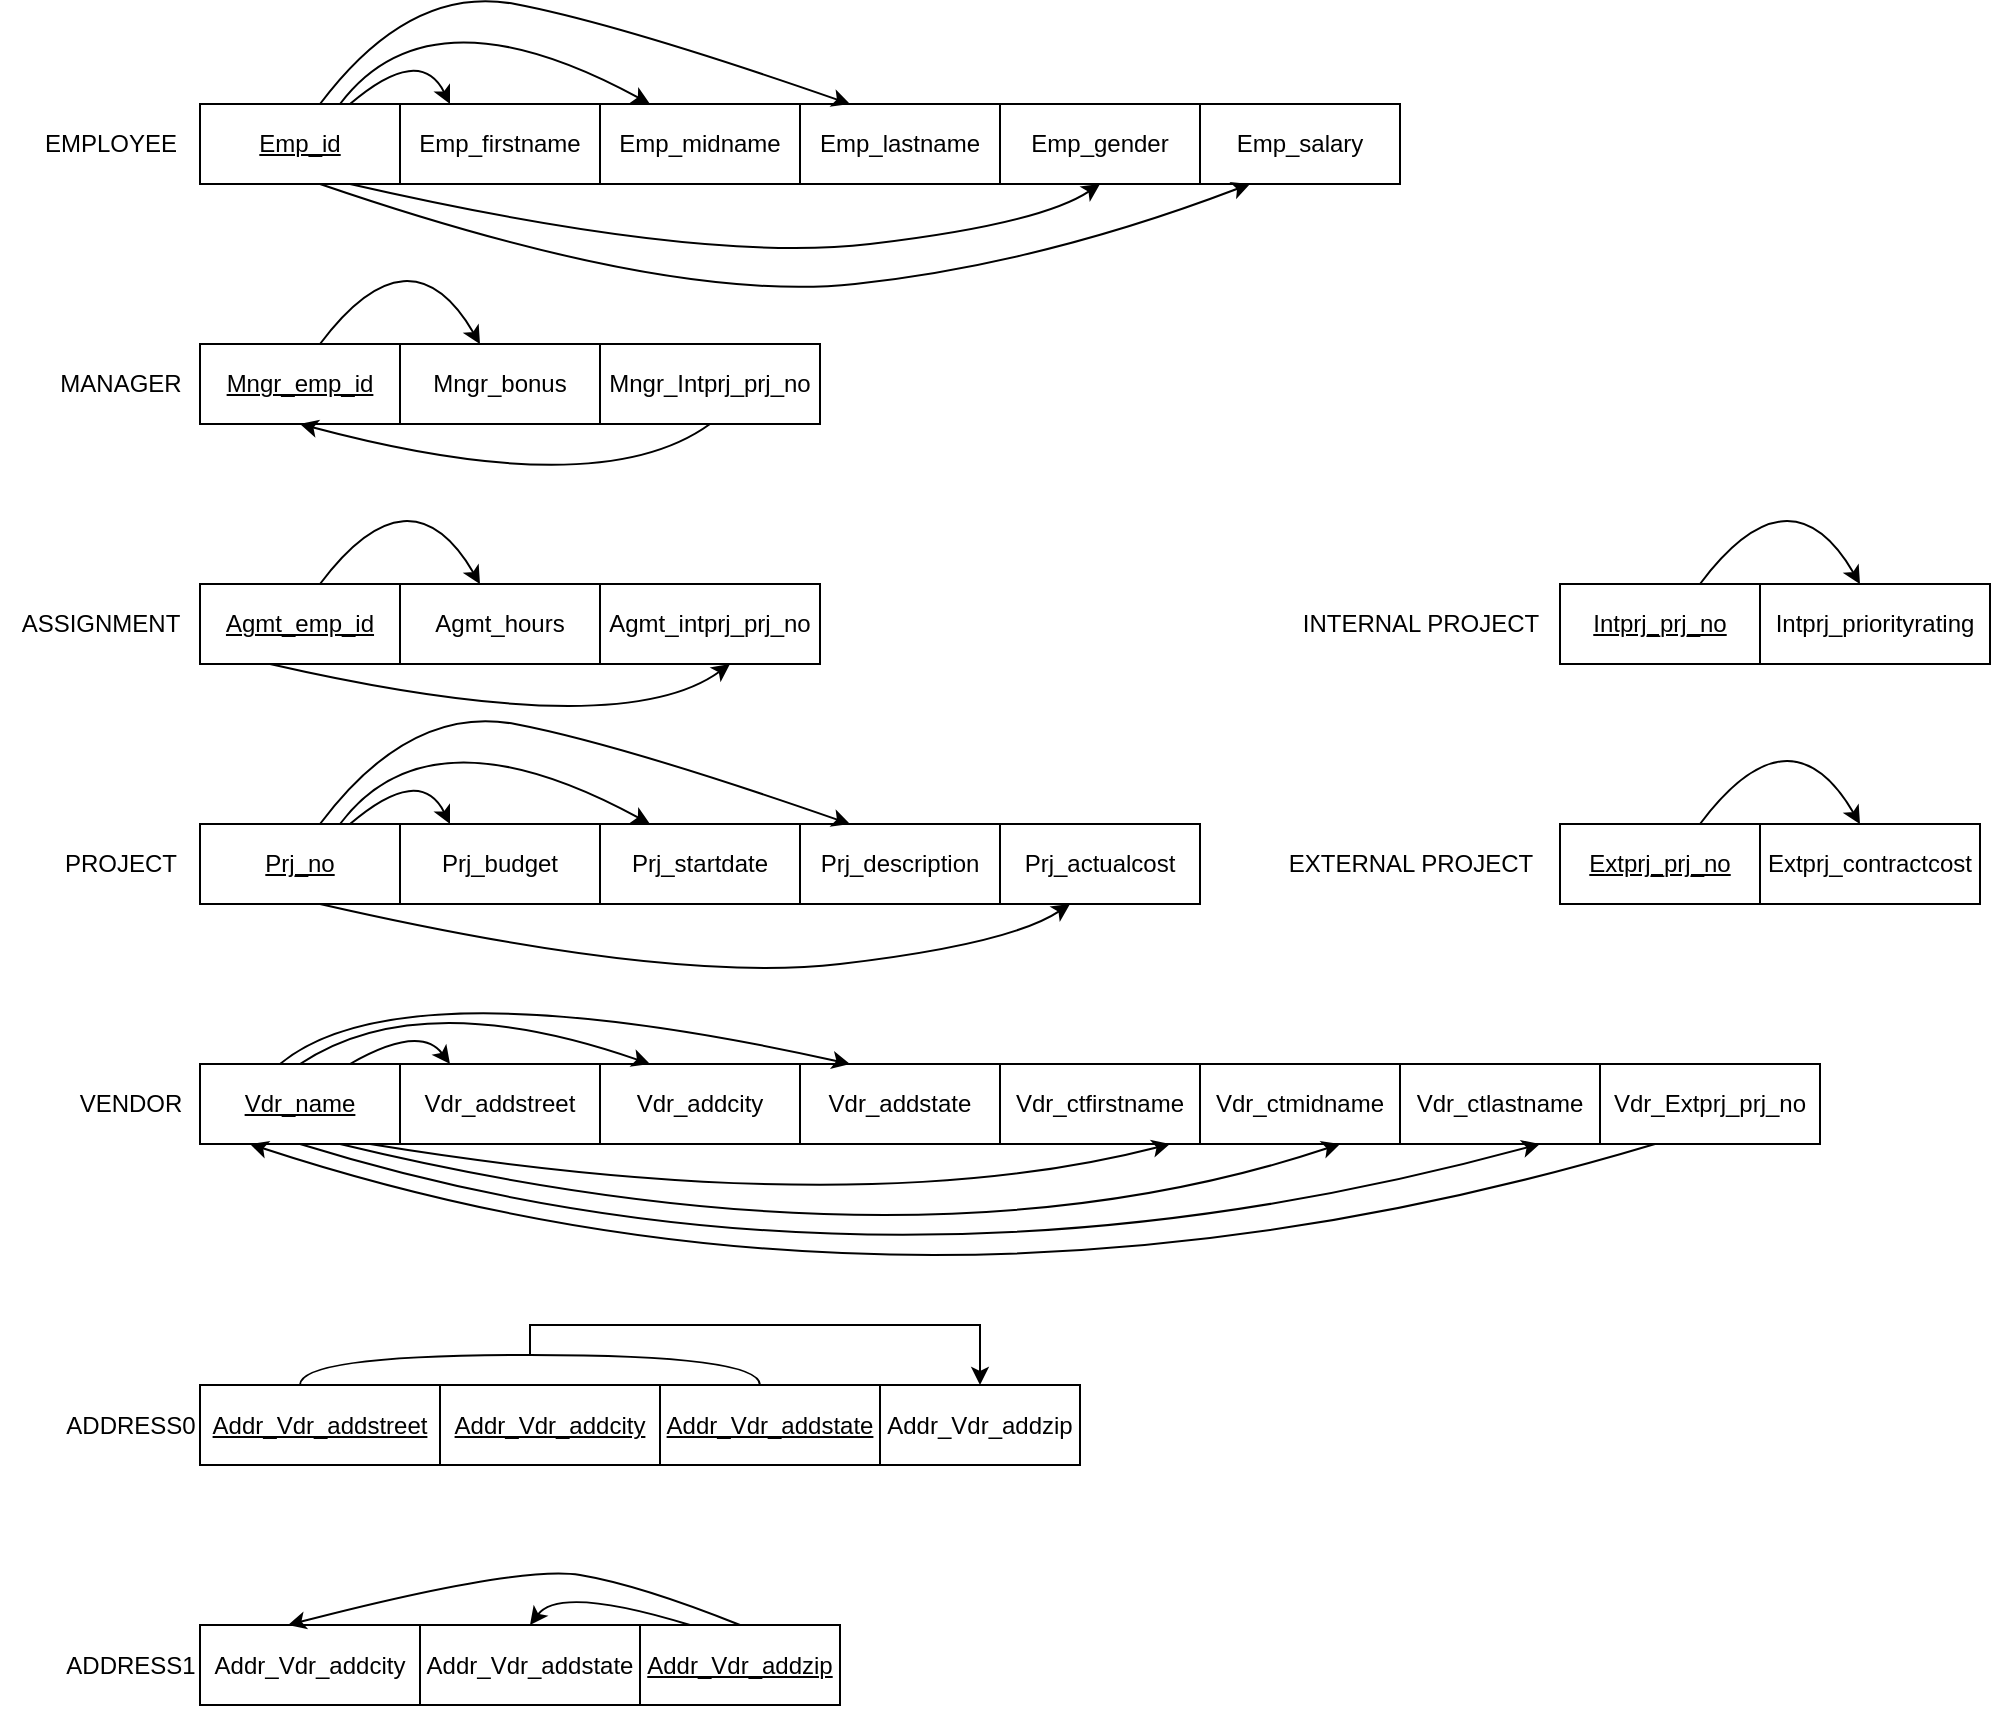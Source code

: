 <mxfile version="24.2.1" type="github">
  <diagram id="R2lEEEUBdFMjLlhIrx00" name="Page-1">
    <mxGraphModel dx="1216" dy="544" grid="1" gridSize="10" guides="1" tooltips="1" connect="1" arrows="1" fold="1" page="1" pageScale="1" pageWidth="850" pageHeight="1100" math="0" shadow="0" extFonts="Permanent Marker^https://fonts.googleapis.com/css?family=Permanent+Marker">
      <root>
        <mxCell id="0" />
        <mxCell id="1" parent="0" />
        <mxCell id="YkJlxvteugCw9PptVSyT-5" value="EMPLOYEE" style="text;html=1;align=center;verticalAlign=middle;resizable=0;points=[];autosize=1;strokeColor=none;fillColor=none;" parent="1" vertex="1">
          <mxGeometry x="70" y="125" width="90" height="30" as="geometry" />
        </mxCell>
        <mxCell id="YkJlxvteugCw9PptVSyT-7" value="&lt;u&gt;Emp_id&lt;/u&gt;" style="whiteSpace=wrap;html=1;align=center;" parent="1" vertex="1">
          <mxGeometry x="160" y="120" width="100" height="40" as="geometry" />
        </mxCell>
        <mxCell id="YkJlxvteugCw9PptVSyT-8" value="Emp_firstname" style="whiteSpace=wrap;html=1;align=center;" parent="1" vertex="1">
          <mxGeometry x="260" y="120" width="100" height="40" as="geometry" />
        </mxCell>
        <mxCell id="YkJlxvteugCw9PptVSyT-9" value="Emp_midname" style="whiteSpace=wrap;html=1;align=center;" parent="1" vertex="1">
          <mxGeometry x="360" y="120" width="100" height="40" as="geometry" />
        </mxCell>
        <mxCell id="YkJlxvteugCw9PptVSyT-10" value="Emp_lastname" style="whiteSpace=wrap;html=1;align=center;" parent="1" vertex="1">
          <mxGeometry x="460" y="120" width="100" height="40" as="geometry" />
        </mxCell>
        <mxCell id="YkJlxvteugCw9PptVSyT-11" value="MANAGER" style="text;html=1;align=center;verticalAlign=middle;resizable=0;points=[];autosize=1;strokeColor=none;fillColor=none;" parent="1" vertex="1">
          <mxGeometry x="80" y="245" width="80" height="30" as="geometry" />
        </mxCell>
        <mxCell id="YkJlxvteugCw9PptVSyT-12" value="&lt;u&gt;Mngr_emp_id&lt;/u&gt;" style="whiteSpace=wrap;html=1;align=center;" parent="1" vertex="1">
          <mxGeometry x="160" y="240" width="100" height="40" as="geometry" />
        </mxCell>
        <mxCell id="YkJlxvteugCw9PptVSyT-13" value="Mngr_bonus" style="whiteSpace=wrap;html=1;align=center;" parent="1" vertex="1">
          <mxGeometry x="260" y="240" width="100" height="40" as="geometry" />
        </mxCell>
        <mxCell id="YkJlxvteugCw9PptVSyT-26" value="ASSIGNMENT" style="text;html=1;align=center;verticalAlign=middle;resizable=0;points=[];autosize=1;strokeColor=none;fillColor=none;" parent="1" vertex="1">
          <mxGeometry x="60" y="365" width="100" height="30" as="geometry" />
        </mxCell>
        <mxCell id="YkJlxvteugCw9PptVSyT-27" value="Agmt_hours" style="whiteSpace=wrap;html=1;align=center;" parent="1" vertex="1">
          <mxGeometry x="260" y="360" width="100" height="40" as="geometry" />
        </mxCell>
        <mxCell id="YkJlxvteugCw9PptVSyT-29" value="Emp_gender" style="whiteSpace=wrap;html=1;align=center;" parent="1" vertex="1">
          <mxGeometry x="560" y="120" width="100" height="40" as="geometry" />
        </mxCell>
        <mxCell id="YkJlxvteugCw9PptVSyT-30" value="Emp_salary" style="whiteSpace=wrap;html=1;align=center;" parent="1" vertex="1">
          <mxGeometry x="660" y="120" width="100" height="40" as="geometry" />
        </mxCell>
        <mxCell id="YkJlxvteugCw9PptVSyT-32" value="INTERNAL PROJECT" style="text;html=1;align=center;verticalAlign=middle;resizable=0;points=[];autosize=1;strokeColor=none;fillColor=none;" parent="1" vertex="1">
          <mxGeometry x="700" y="365" width="140" height="30" as="geometry" />
        </mxCell>
        <mxCell id="YkJlxvteugCw9PptVSyT-33" value="Intprj_priorityrating" style="whiteSpace=wrap;html=1;align=center;" parent="1" vertex="1">
          <mxGeometry x="940" y="360" width="115" height="40" as="geometry" />
        </mxCell>
        <mxCell id="YkJlxvteugCw9PptVSyT-34" value="EXTERNAL PROJECT" style="text;html=1;align=center;verticalAlign=middle;resizable=0;points=[];autosize=1;strokeColor=none;fillColor=none;" parent="1" vertex="1">
          <mxGeometry x="690" y="485" width="150" height="30" as="geometry" />
        </mxCell>
        <mxCell id="YkJlxvteugCw9PptVSyT-35" value="Extprj_contractcost" style="whiteSpace=wrap;html=1;align=center;" parent="1" vertex="1">
          <mxGeometry x="940" y="480" width="110" height="40" as="geometry" />
        </mxCell>
        <mxCell id="YkJlxvteugCw9PptVSyT-36" value="PROJECT" style="text;html=1;align=center;verticalAlign=middle;resizable=0;points=[];autosize=1;strokeColor=none;fillColor=none;" parent="1" vertex="1">
          <mxGeometry x="80" y="485" width="80" height="30" as="geometry" />
        </mxCell>
        <mxCell id="YkJlxvteugCw9PptVSyT-37" value="&lt;u&gt;Prj_no&lt;/u&gt;" style="whiteSpace=wrap;html=1;align=center;" parent="1" vertex="1">
          <mxGeometry x="160" y="480" width="100" height="40" as="geometry" />
        </mxCell>
        <mxCell id="YkJlxvteugCw9PptVSyT-38" value="Prj_budget" style="whiteSpace=wrap;html=1;align=center;" parent="1" vertex="1">
          <mxGeometry x="260" y="480" width="100" height="40" as="geometry" />
        </mxCell>
        <mxCell id="YkJlxvteugCw9PptVSyT-39" value="Prj_startdate" style="whiteSpace=wrap;html=1;align=center;" parent="1" vertex="1">
          <mxGeometry x="360" y="480" width="100" height="40" as="geometry" />
        </mxCell>
        <mxCell id="YkJlxvteugCw9PptVSyT-40" value="Prj_description" style="whiteSpace=wrap;html=1;align=center;" parent="1" vertex="1">
          <mxGeometry x="460" y="480" width="100" height="40" as="geometry" />
        </mxCell>
        <mxCell id="YkJlxvteugCw9PptVSyT-41" value="Prj_actualcost" style="whiteSpace=wrap;html=1;align=center;" parent="1" vertex="1">
          <mxGeometry x="560" y="480" width="100" height="40" as="geometry" />
        </mxCell>
        <mxCell id="YkJlxvteugCw9PptVSyT-42" value="&lt;u&gt;Intprj_prj_no&lt;/u&gt;" style="whiteSpace=wrap;html=1;align=center;" parent="1" vertex="1">
          <mxGeometry x="840" y="360" width="100" height="40" as="geometry" />
        </mxCell>
        <mxCell id="YkJlxvteugCw9PptVSyT-43" value="&lt;u&gt;Extprj_prj_no&lt;/u&gt;" style="whiteSpace=wrap;html=1;align=center;" parent="1" vertex="1">
          <mxGeometry x="840" y="480" width="100" height="40" as="geometry" />
        </mxCell>
        <mxCell id="YkJlxvteugCw9PptVSyT-44" value="Agmt_intprj_prj_no" style="whiteSpace=wrap;html=1;align=center;" parent="1" vertex="1">
          <mxGeometry x="360" y="360" width="110" height="40" as="geometry" />
        </mxCell>
        <mxCell id="YkJlxvteugCw9PptVSyT-45" value="&lt;u&gt;Agmt_emp_id&lt;/u&gt;" style="whiteSpace=wrap;html=1;align=center;" parent="1" vertex="1">
          <mxGeometry x="160" y="360" width="100" height="40" as="geometry" />
        </mxCell>
        <mxCell id="YkJlxvteugCw9PptVSyT-48" value="Mngr_Intprj_prj_no" style="whiteSpace=wrap;html=1;align=center;" parent="1" vertex="1">
          <mxGeometry x="360" y="240" width="110" height="40" as="geometry" />
        </mxCell>
        <mxCell id="YkJlxvteugCw9PptVSyT-54" value="VENDOR" style="text;html=1;align=center;verticalAlign=middle;resizable=0;points=[];autosize=1;strokeColor=none;fillColor=none;" parent="1" vertex="1">
          <mxGeometry x="90" y="605" width="70" height="30" as="geometry" />
        </mxCell>
        <mxCell id="YkJlxvteugCw9PptVSyT-55" value="&lt;u&gt;Vdr_name&lt;/u&gt;" style="whiteSpace=wrap;html=1;align=center;" parent="1" vertex="1">
          <mxGeometry x="160" y="600" width="100" height="40" as="geometry" />
        </mxCell>
        <mxCell id="YkJlxvteugCw9PptVSyT-56" value="Vdr_addstreet" style="whiteSpace=wrap;html=1;align=center;" parent="1" vertex="1">
          <mxGeometry x="260" y="600" width="100" height="40" as="geometry" />
        </mxCell>
        <mxCell id="YkJlxvteugCw9PptVSyT-57" value="Vdr_addcity" style="whiteSpace=wrap;html=1;align=center;" parent="1" vertex="1">
          <mxGeometry x="360" y="600" width="100" height="40" as="geometry" />
        </mxCell>
        <mxCell id="YkJlxvteugCw9PptVSyT-58" value="Vdr_addstate" style="whiteSpace=wrap;html=1;align=center;" parent="1" vertex="1">
          <mxGeometry x="460" y="600" width="100" height="40" as="geometry" />
        </mxCell>
        <mxCell id="YkJlxvteugCw9PptVSyT-60" value="Vdr_ctfirstname" style="whiteSpace=wrap;html=1;align=center;" parent="1" vertex="1">
          <mxGeometry x="560" y="600" width="100" height="40" as="geometry" />
        </mxCell>
        <mxCell id="YkJlxvteugCw9PptVSyT-61" value="Vdr_ctmidname" style="whiteSpace=wrap;html=1;align=center;" parent="1" vertex="1">
          <mxGeometry x="660" y="600" width="100" height="40" as="geometry" />
        </mxCell>
        <mxCell id="YkJlxvteugCw9PptVSyT-62" value="Vdr_ctlastname" style="whiteSpace=wrap;html=1;align=center;" parent="1" vertex="1">
          <mxGeometry x="760" y="600" width="100" height="40" as="geometry" />
        </mxCell>
        <mxCell id="YkJlxvteugCw9PptVSyT-63" value="Vdr_Extprj_prj_no" style="whiteSpace=wrap;html=1;align=center;" parent="1" vertex="1">
          <mxGeometry x="860" y="600" width="110" height="40" as="geometry" />
        </mxCell>
        <mxCell id="l4CQ82CaiW6vxBTYUSVt-2" value="" style="curved=1;endArrow=classic;html=1;rounded=0;exitX=0.75;exitY=0;exitDx=0;exitDy=0;entryX=0.25;entryY=0;entryDx=0;entryDy=0;" parent="1" source="YkJlxvteugCw9PptVSyT-7" target="YkJlxvteugCw9PptVSyT-8" edge="1">
          <mxGeometry width="50" height="50" relative="1" as="geometry">
            <mxPoint x="610" y="200" as="sourcePoint" />
            <mxPoint x="660" y="150" as="targetPoint" />
            <Array as="points">
              <mxPoint x="270" y="90" />
            </Array>
          </mxGeometry>
        </mxCell>
        <mxCell id="l4CQ82CaiW6vxBTYUSVt-3" value="" style="curved=1;endArrow=classic;html=1;rounded=0;exitX=0.25;exitY=0;exitDx=0;exitDy=0;entryX=0.25;entryY=0;entryDx=0;entryDy=0;" parent="1" target="YkJlxvteugCw9PptVSyT-9" edge="1">
          <mxGeometry width="50" height="50" relative="1" as="geometry">
            <mxPoint x="230" y="120" as="sourcePoint" />
            <mxPoint x="330" y="120" as="targetPoint" />
            <Array as="points">
              <mxPoint x="275" y="60" />
            </Array>
          </mxGeometry>
        </mxCell>
        <mxCell id="l4CQ82CaiW6vxBTYUSVt-4" value="" style="curved=1;endArrow=classic;html=1;rounded=0;entryX=0.25;entryY=0;entryDx=0;entryDy=0;" parent="1" target="YkJlxvteugCw9PptVSyT-10" edge="1">
          <mxGeometry width="50" height="50" relative="1" as="geometry">
            <mxPoint x="220" y="120" as="sourcePoint" />
            <mxPoint x="375" y="120" as="targetPoint" />
            <Array as="points">
              <mxPoint x="265" y="60" />
              <mxPoint x="370" y="80" />
            </Array>
          </mxGeometry>
        </mxCell>
        <mxCell id="l4CQ82CaiW6vxBTYUSVt-8" value="" style="curved=1;endArrow=classic;html=1;rounded=0;exitX=0.75;exitY=1;exitDx=0;exitDy=0;entryX=0.5;entryY=1;entryDx=0;entryDy=0;" parent="1" source="YkJlxvteugCw9PptVSyT-7" target="YkJlxvteugCw9PptVSyT-29" edge="1">
          <mxGeometry width="50" height="50" relative="1" as="geometry">
            <mxPoint x="610" y="200" as="sourcePoint" />
            <mxPoint x="660" y="150" as="targetPoint" />
            <Array as="points">
              <mxPoint x="410" y="200" />
              <mxPoint x="580" y="180" />
            </Array>
          </mxGeometry>
        </mxCell>
        <mxCell id="l4CQ82CaiW6vxBTYUSVt-9" value="" style="curved=1;endArrow=classic;html=1;rounded=0;exitX=0.75;exitY=1;exitDx=0;exitDy=0;entryX=0.25;entryY=1;entryDx=0;entryDy=0;" parent="1" target="YkJlxvteugCw9PptVSyT-30" edge="1">
          <mxGeometry width="50" height="50" relative="1" as="geometry">
            <mxPoint x="220" y="160" as="sourcePoint" />
            <mxPoint x="595" y="160" as="targetPoint" />
            <Array as="points">
              <mxPoint x="395" y="220" />
              <mxPoint x="580" y="200" />
            </Array>
          </mxGeometry>
        </mxCell>
        <mxCell id="l4CQ82CaiW6vxBTYUSVt-13" value="" style="curved=1;endArrow=classic;html=1;rounded=0;exitX=0.25;exitY=0;exitDx=0;exitDy=0;entryX=0.25;entryY=0;entryDx=0;entryDy=0;" parent="1" edge="1">
          <mxGeometry width="50" height="50" relative="1" as="geometry">
            <mxPoint x="220" y="240" as="sourcePoint" />
            <mxPoint x="300" y="240.0" as="targetPoint" />
            <Array as="points">
              <mxPoint x="265" y="180" />
            </Array>
          </mxGeometry>
        </mxCell>
        <mxCell id="l4CQ82CaiW6vxBTYUSVt-14" value="" style="curved=1;endArrow=classic;html=1;rounded=0;exitX=0.5;exitY=1;exitDx=0;exitDy=0;entryX=0.5;entryY=1;entryDx=0;entryDy=0;" parent="1" target="YkJlxvteugCw9PptVSyT-12" edge="1" source="YkJlxvteugCw9PptVSyT-48">
          <mxGeometry width="50" height="50" relative="1" as="geometry">
            <mxPoint x="185" y="280" as="sourcePoint" />
            <mxPoint x="560" y="280" as="targetPoint" />
            <Array as="points">
              <mxPoint x="360" y="320" />
            </Array>
          </mxGeometry>
        </mxCell>
        <mxCell id="l4CQ82CaiW6vxBTYUSVt-15" value="" style="curved=1;endArrow=classic;html=1;rounded=0;exitX=0.25;exitY=0;exitDx=0;exitDy=0;entryX=0.25;entryY=0;entryDx=0;entryDy=0;" parent="1" edge="1">
          <mxGeometry width="50" height="50" relative="1" as="geometry">
            <mxPoint x="220" y="360" as="sourcePoint" />
            <mxPoint x="300" y="360.0" as="targetPoint" />
            <Array as="points">
              <mxPoint x="265" y="300" />
            </Array>
          </mxGeometry>
        </mxCell>
        <mxCell id="l4CQ82CaiW6vxBTYUSVt-16" value="" style="curved=1;endArrow=classic;html=1;rounded=0;exitX=0.75;exitY=1;exitDx=0;exitDy=0;entryX=0.5;entryY=1;entryDx=0;entryDy=0;" parent="1" edge="1">
          <mxGeometry width="50" height="50" relative="1" as="geometry">
            <mxPoint x="195" y="400" as="sourcePoint" />
            <mxPoint x="425" y="400" as="targetPoint" />
            <Array as="points">
              <mxPoint x="370" y="440" />
            </Array>
          </mxGeometry>
        </mxCell>
        <mxCell id="l4CQ82CaiW6vxBTYUSVt-17" value="" style="curved=1;endArrow=classic;html=1;rounded=0;exitX=0.25;exitY=0;exitDx=0;exitDy=0;entryX=0.25;entryY=0;entryDx=0;entryDy=0;" parent="1" edge="1">
          <mxGeometry width="50" height="50" relative="1" as="geometry">
            <mxPoint x="910" y="360" as="sourcePoint" />
            <mxPoint x="990" y="360.0" as="targetPoint" />
            <Array as="points">
              <mxPoint x="955" y="300" />
            </Array>
          </mxGeometry>
        </mxCell>
        <mxCell id="l4CQ82CaiW6vxBTYUSVt-18" value="" style="curved=1;endArrow=classic;html=1;rounded=0;exitX=0.25;exitY=0;exitDx=0;exitDy=0;entryX=0.25;entryY=0;entryDx=0;entryDy=0;" parent="1" edge="1">
          <mxGeometry width="50" height="50" relative="1" as="geometry">
            <mxPoint x="910" y="480" as="sourcePoint" />
            <mxPoint x="990" y="480.0" as="targetPoint" />
            <Array as="points">
              <mxPoint x="955" y="420" />
            </Array>
          </mxGeometry>
        </mxCell>
        <mxCell id="l4CQ82CaiW6vxBTYUSVt-21" value="" style="curved=1;endArrow=classic;html=1;rounded=0;exitX=0.75;exitY=0;exitDx=0;exitDy=0;entryX=0.25;entryY=0;entryDx=0;entryDy=0;" parent="1" edge="1">
          <mxGeometry width="50" height="50" relative="1" as="geometry">
            <mxPoint x="235" y="480" as="sourcePoint" />
            <mxPoint x="285" y="480" as="targetPoint" />
            <Array as="points">
              <mxPoint x="270" y="450" />
            </Array>
          </mxGeometry>
        </mxCell>
        <mxCell id="l4CQ82CaiW6vxBTYUSVt-22" value="" style="curved=1;endArrow=classic;html=1;rounded=0;exitX=0.25;exitY=0;exitDx=0;exitDy=0;entryX=0.25;entryY=0;entryDx=0;entryDy=0;" parent="1" edge="1">
          <mxGeometry width="50" height="50" relative="1" as="geometry">
            <mxPoint x="230" y="480" as="sourcePoint" />
            <mxPoint x="385" y="480" as="targetPoint" />
            <Array as="points">
              <mxPoint x="275" y="420" />
            </Array>
          </mxGeometry>
        </mxCell>
        <mxCell id="l4CQ82CaiW6vxBTYUSVt-23" value="" style="curved=1;endArrow=classic;html=1;rounded=0;entryX=0.25;entryY=0;entryDx=0;entryDy=0;" parent="1" edge="1">
          <mxGeometry width="50" height="50" relative="1" as="geometry">
            <mxPoint x="220" y="480" as="sourcePoint" />
            <mxPoint x="485" y="480" as="targetPoint" />
            <Array as="points">
              <mxPoint x="265" y="420" />
              <mxPoint x="370" y="440" />
            </Array>
          </mxGeometry>
        </mxCell>
        <mxCell id="l4CQ82CaiW6vxBTYUSVt-24" value="" style="curved=1;endArrow=classic;html=1;rounded=0;exitX=0.75;exitY=1;exitDx=0;exitDy=0;entryX=0.5;entryY=1;entryDx=0;entryDy=0;" parent="1" edge="1">
          <mxGeometry width="50" height="50" relative="1" as="geometry">
            <mxPoint x="220" y="520" as="sourcePoint" />
            <mxPoint x="595" y="520" as="targetPoint" />
            <Array as="points">
              <mxPoint x="395" y="560" />
              <mxPoint x="565" y="540" />
            </Array>
          </mxGeometry>
        </mxCell>
        <mxCell id="l4CQ82CaiW6vxBTYUSVt-26" value="" style="curved=1;endArrow=classic;html=1;rounded=0;exitX=0.75;exitY=0;exitDx=0;exitDy=0;" parent="1" source="YkJlxvteugCw9PptVSyT-55" edge="1">
          <mxGeometry width="50" height="50" relative="1" as="geometry">
            <mxPoint x="610" y="480" as="sourcePoint" />
            <mxPoint x="285" y="600" as="targetPoint" />
            <Array as="points">
              <mxPoint x="270" y="580" />
            </Array>
          </mxGeometry>
        </mxCell>
        <mxCell id="l4CQ82CaiW6vxBTYUSVt-27" value="" style="curved=1;endArrow=classic;html=1;rounded=0;entryX=0.25;entryY=0;entryDx=0;entryDy=0;exitX=0.5;exitY=0;exitDx=0;exitDy=0;" parent="1" source="YkJlxvteugCw9PptVSyT-55" target="YkJlxvteugCw9PptVSyT-57" edge="1">
          <mxGeometry width="50" height="50" relative="1" as="geometry">
            <mxPoint x="245" y="610" as="sourcePoint" />
            <mxPoint x="295" y="610" as="targetPoint" />
            <Array as="points">
              <mxPoint x="270" y="560" />
            </Array>
          </mxGeometry>
        </mxCell>
        <mxCell id="l4CQ82CaiW6vxBTYUSVt-28" value="" style="curved=1;endArrow=classic;html=1;rounded=0;entryX=0.25;entryY=0;entryDx=0;entryDy=0;exitX=0.5;exitY=0;exitDx=0;exitDy=0;" parent="1" target="YkJlxvteugCw9PptVSyT-58" edge="1">
          <mxGeometry width="50" height="50" relative="1" as="geometry">
            <mxPoint x="200" y="600" as="sourcePoint" />
            <mxPoint x="375" y="600" as="targetPoint" />
            <Array as="points">
              <mxPoint x="260" y="550" />
            </Array>
          </mxGeometry>
        </mxCell>
        <mxCell id="l4CQ82CaiW6vxBTYUSVt-40" value="" style="curved=1;endArrow=classic;html=1;rounded=0;entryX=0.75;entryY=1;entryDx=0;entryDy=0;exitX=0.75;exitY=1;exitDx=0;exitDy=0;" parent="1" edge="1">
          <mxGeometry width="50" height="50" relative="1" as="geometry">
            <mxPoint x="245" y="640" as="sourcePoint" />
            <mxPoint x="645" y="640" as="targetPoint" />
            <Array as="points">
              <mxPoint x="490" y="680" />
            </Array>
          </mxGeometry>
        </mxCell>
        <mxCell id="l4CQ82CaiW6vxBTYUSVt-41" value="" style="curved=1;endArrow=classic;html=1;rounded=0;entryX=0.5;entryY=1;entryDx=0;entryDy=0;exitX=0.5;exitY=1;exitDx=0;exitDy=0;" parent="1" edge="1">
          <mxGeometry width="50" height="50" relative="1" as="geometry">
            <mxPoint x="230" y="640" as="sourcePoint" />
            <mxPoint x="730" y="640" as="targetPoint" />
            <Array as="points">
              <mxPoint x="520" y="710" />
            </Array>
          </mxGeometry>
        </mxCell>
        <mxCell id="l4CQ82CaiW6vxBTYUSVt-42" value="" style="curved=1;endArrow=classic;html=1;rounded=0;entryX=0.5;entryY=1;entryDx=0;entryDy=0;exitX=0.5;exitY=1;exitDx=0;exitDy=0;" parent="1" edge="1">
          <mxGeometry width="50" height="50" relative="1" as="geometry">
            <mxPoint x="210" y="640" as="sourcePoint" />
            <mxPoint x="830" y="640" as="targetPoint" />
            <Array as="points">
              <mxPoint x="500" y="730" />
            </Array>
          </mxGeometry>
        </mxCell>
        <mxCell id="bpA1N5vGVymYkkaIcxmK-6" value="ADDRESS1" style="text;html=1;align=center;verticalAlign=middle;resizable=0;points=[];autosize=1;strokeColor=none;fillColor=none;" vertex="1" parent="1">
          <mxGeometry x="80" y="885.5" width="90" height="30" as="geometry" />
        </mxCell>
        <mxCell id="bpA1N5vGVymYkkaIcxmK-9" value="Addr_Vdr_addcity" style="whiteSpace=wrap;html=1;align=center;" vertex="1" parent="1">
          <mxGeometry x="160" y="880.5" width="110" height="40" as="geometry" />
        </mxCell>
        <mxCell id="bpA1N5vGVymYkkaIcxmK-10" value="Addr_Vdr_addstate" style="whiteSpace=wrap;html=1;align=center;" vertex="1" parent="1">
          <mxGeometry x="270" y="880.5" width="110" height="40" as="geometry" />
        </mxCell>
        <mxCell id="bpA1N5vGVymYkkaIcxmK-11" value="&lt;u&gt;Addr_Vdr_addzip&lt;/u&gt;" style="whiteSpace=wrap;html=1;align=center;" vertex="1" parent="1">
          <mxGeometry x="380" y="880.5" width="100" height="40" as="geometry" />
        </mxCell>
        <mxCell id="bpA1N5vGVymYkkaIcxmK-12" value="" style="curved=1;endArrow=classic;html=1;rounded=0;exitX=0.5;exitY=0;exitDx=0;exitDy=0;entryX=0.4;entryY=0;entryDx=0;entryDy=0;entryPerimeter=0;" edge="1" parent="1" source="bpA1N5vGVymYkkaIcxmK-11" target="bpA1N5vGVymYkkaIcxmK-9">
          <mxGeometry width="50" height="50" relative="1" as="geometry">
            <mxPoint x="365" y="880.5" as="sourcePoint" />
            <mxPoint x="415" y="830.5" as="targetPoint" />
            <Array as="points">
              <mxPoint x="380" y="860.5" />
              <mxPoint x="320" y="850.5" />
            </Array>
          </mxGeometry>
        </mxCell>
        <mxCell id="bpA1N5vGVymYkkaIcxmK-13" value="" style="curved=1;endArrow=classic;html=1;rounded=0;exitX=0.25;exitY=0;exitDx=0;exitDy=0;entryX=0.5;entryY=0;entryDx=0;entryDy=0;" edge="1" parent="1" source="bpA1N5vGVymYkkaIcxmK-11" target="bpA1N5vGVymYkkaIcxmK-10">
          <mxGeometry width="50" height="50" relative="1" as="geometry">
            <mxPoint x="420" y="890.5" as="sourcePoint" />
            <mxPoint x="210" y="890.5" as="targetPoint" />
            <Array as="points">
              <mxPoint x="340" y="860.5" />
            </Array>
          </mxGeometry>
        </mxCell>
        <mxCell id="bpA1N5vGVymYkkaIcxmK-21" value="ADDRESS0" style="text;html=1;align=center;verticalAlign=middle;resizable=0;points=[];autosize=1;strokeColor=none;fillColor=none;" vertex="1" parent="1">
          <mxGeometry x="80" y="765.5" width="90" height="30" as="geometry" />
        </mxCell>
        <mxCell id="bpA1N5vGVymYkkaIcxmK-23" value="&lt;u&gt;Addr_Vdr_addstreet&lt;/u&gt;" style="whiteSpace=wrap;html=1;align=center;" vertex="1" parent="1">
          <mxGeometry x="160" y="760.5" width="120" height="40" as="geometry" />
        </mxCell>
        <mxCell id="bpA1N5vGVymYkkaIcxmK-24" value="&lt;u&gt;Addr_Vdr_addcity&lt;/u&gt;" style="whiteSpace=wrap;html=1;align=center;" vertex="1" parent="1">
          <mxGeometry x="280" y="760.5" width="110" height="40" as="geometry" />
        </mxCell>
        <mxCell id="bpA1N5vGVymYkkaIcxmK-25" value="&lt;u&gt;Addr_Vdr_addstate&lt;/u&gt;" style="whiteSpace=wrap;html=1;align=center;" vertex="1" parent="1">
          <mxGeometry x="390" y="760.5" width="110" height="40" as="geometry" />
        </mxCell>
        <mxCell id="bpA1N5vGVymYkkaIcxmK-26" value="Addr_Vdr_addzip" style="whiteSpace=wrap;html=1;align=center;" vertex="1" parent="1">
          <mxGeometry x="500" y="760.5" width="100" height="40" as="geometry" />
        </mxCell>
        <mxCell id="bpA1N5vGVymYkkaIcxmK-32" style="edgeStyle=orthogonalEdgeStyle;rounded=0;orthogonalLoop=1;jettySize=auto;html=1;exitX=1;exitY=0.5;exitDx=0;exitDy=0;exitPerimeter=0;entryX=0.5;entryY=0;entryDx=0;entryDy=0;" edge="1" parent="1" source="bpA1N5vGVymYkkaIcxmK-29" target="bpA1N5vGVymYkkaIcxmK-26">
          <mxGeometry relative="1" as="geometry">
            <Array as="points">
              <mxPoint x="325" y="730.5" />
              <mxPoint x="550" y="730.5" />
            </Array>
          </mxGeometry>
        </mxCell>
        <mxCell id="bpA1N5vGVymYkkaIcxmK-29" value="" style="shape=requiredInterface;html=1;verticalLabelPosition=bottom;sketch=0;rotation=-90;" vertex="1" parent="1">
          <mxGeometry x="317.5" y="638" width="15" height="230" as="geometry" />
        </mxCell>
        <mxCell id="bpA1N5vGVymYkkaIcxmK-33" value="" style="curved=1;endArrow=classic;html=1;rounded=0;exitX=0.25;exitY=1;exitDx=0;exitDy=0;entryX=0.25;entryY=1;entryDx=0;entryDy=0;" edge="1" parent="1" source="YkJlxvteugCw9PptVSyT-63" target="YkJlxvteugCw9PptVSyT-55">
          <mxGeometry width="50" height="50" relative="1" as="geometry">
            <mxPoint x="766" y="720.5" as="sourcePoint" />
            <mxPoint x="180" y="640" as="targetPoint" />
            <Array as="points">
              <mxPoint x="520" y="750" />
            </Array>
          </mxGeometry>
        </mxCell>
      </root>
    </mxGraphModel>
  </diagram>
</mxfile>
